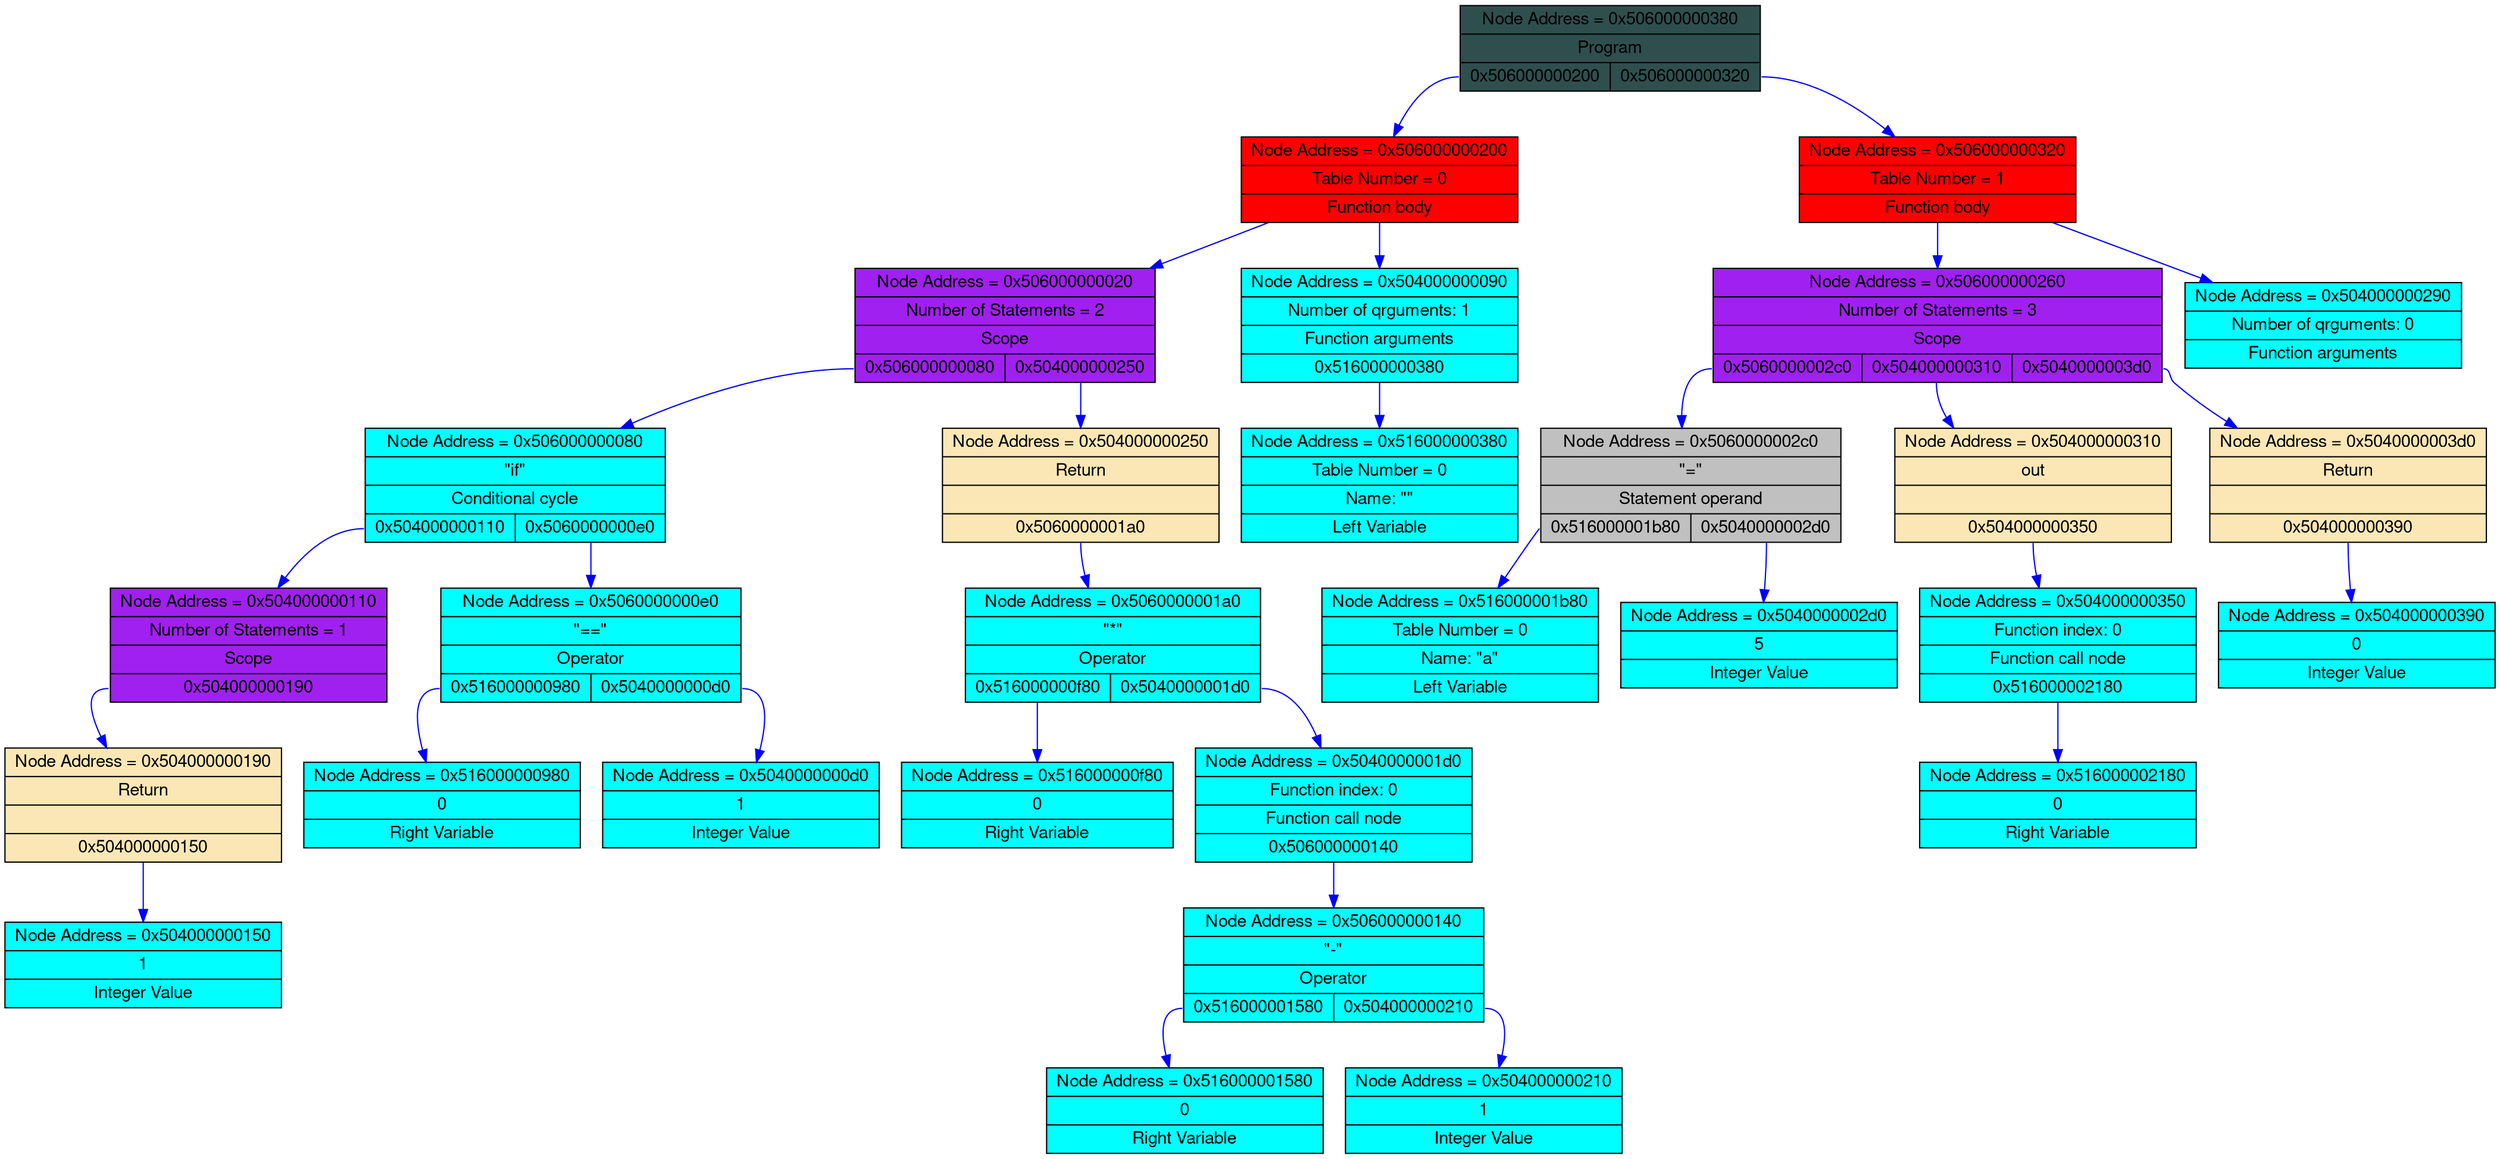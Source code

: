 digraph g {
fontname="Helvetica,Arial,sans-serif"node [fontname="Helvetica,Arial,sans-serif", color = "green"]
graph [
rankdir = "TB"
];
node [
fontisze = "16"
shape = "ellipse"
style = filled
];

"node0" [
rank = 0
"label" = "{<adr> Node Address =  0x506000000380|<value> Program|{<d0>0x506000000200 |<d1>0x506000000320}}"
color="black"
fillcolor="#2F4F4F"
shape = "record"];node0: <d0> -> node1[color = "blue"];

"node1" [
rank = 1
"label" = "{<adr> Node Address =  0x506000000200|<value> Table Number = 0|Function body}"
color="black"
fillcolor="red"
shape = "record"];node1: <d0> -> node2[color = "blue"];

"node2" [
rank = 2
"label" = "{<adr> Node Address =  0x506000000020|<value> Number of Statements = 2|Scope|{<d0>0x506000000080 |<d1>0x504000000250}}"
color="black"
fillcolor="purple"
shape = "record"];node2: <d0> -> node3[color = "blue"];

"node3" [
rank = 3
"label" = "{<adr> Node Address =  0x506000000080|<value> \"if\"|Conditional cycle|{<d0>0x504000000110 |<d1>0x5060000000e0}}"
color="black"
fillcolor="cyan"
shape = "record"];node3: <d0> -> node4[color = "blue"];

"node4" [
rank = 4
"label" = "{<adr> Node Address =  0x504000000110|<value> Number of Statements = 1|Scope|{<d0>0x504000000190}}"
color="black"
fillcolor="purple"
shape = "record"];node4: <d0> -> node5[color = "blue"];

"node5" [
rank = 5
"label" = "{<adr> Node Address =  0x504000000190|<value> Return||{<d0>0x504000000150}}"
color="black"
fillcolor="#FAE7B5"
shape = "record"];node5: <d0> -> node6[color = "blue"];

"node6" [
rank = 6
"label" = "{<adr> Node Address =  0x504000000150|<value> 1|Integer Value}"
color="black"
fillcolor="cyan"
shape = "record"];node3: <d1> -> node7[color = "blue"];

"node7" [
rank = 5
"label" = "{<adr> Node Address =  0x5060000000e0|<value> \"\==\"|Operator|{<d0>0x516000000980 |<d1>0x5040000000d0}}"
color="black"
fillcolor="cyan"
shape = "record"];node7: <d0> -> node8[color = "blue"];

"node8" [
rank = 6
"label" = "{<adr> Node Address =  0x516000000980|<value> 0|Right Variable}"
color="black"
fillcolor="cyan"
shape = "record"];node7: <d1> -> node9[color = "blue"];

"node9" [
rank = 7
"label" = "{<adr> Node Address =  0x5040000000d0|<value> 1|Integer Value}"
color="black"
fillcolor="cyan"
shape = "record"];node2: <d1> -> node10[color = "blue"];

"node10" [
rank = 4
"label" = "{<adr> Node Address =  0x504000000250|<value> Return||{<d0>0x5060000001a0}}"
color="black"
fillcolor="#FAE7B5"
shape = "record"];node10: <d0> -> node11[color = "blue"];

"node11" [
rank = 5
"label" = "{<adr> Node Address =  0x5060000001a0|<value> \"\*\"|Operator|{<d0>0x516000000f80 |<d1>0x5040000001d0}}"
color="black"
fillcolor="cyan"
shape = "record"];node11: <d0> -> node12[color = "blue"];

"node12" [
rank = 6
"label" = "{<adr> Node Address =  0x516000000f80|<value> 0|Right Variable}"
color="black"
fillcolor="cyan"
shape = "record"];node11: <d1> -> node13[color = "blue"];

"node13" [
rank = 7
"label" = "{<adr> Node Address =  0x5040000001d0|<value> Function index: 0|Function call node|{<d0>0x506000000140}}"
color="black"
fillcolor="cyan"
shape = "record"];node13: <d0> -> node14[color = "blue"];

"node14" [
rank = 8
"label" = "{<adr> Node Address =  0x506000000140|<value> \"\-\"|Operator|{<d0>0x516000001580 |<d1>0x504000000210}}"
color="black"
fillcolor="cyan"
shape = "record"];node14: <d0> -> node15[color = "blue"];

"node15" [
rank = 9
"label" = "{<adr> Node Address =  0x516000001580|<value> 0|Right Variable}"
color="black"
fillcolor="cyan"
shape = "record"];node14: <d1> -> node16[color = "blue"];

"node16" [
rank = 10
"label" = "{<adr> Node Address =  0x504000000210|<value> 1|Integer Value}"
color="black"
fillcolor="cyan"
shape = "record"];node1: <d1> -> node17[color = "blue"];

"node17" [
rank = 3
"label" = "{<adr> Node Address =  0x504000000090|<value> Number of qrguments: 1|Function arguments|{<d0>0x516000000380}}"
color="black"
fillcolor="cyan"
shape = "record"];node17: <d0> -> node18[color = "blue"];

"node18" [
rank = 4
"label" = "{<adr> Node Address =  0x516000000380|<value> Table Number = 0|Name: \"\"|Left Variable}"
color="black"
fillcolor="cyan"
shape = "record"];node0: <d1> -> node19[color = "blue"];

"node19" [
rank = 2
"label" = "{<adr> Node Address =  0x506000000320|<value> Table Number = 1|Function body}"
color="black"
fillcolor="red"
shape = "record"];node19: <d0> -> node20[color = "blue"];

"node20" [
rank = 3
"label" = "{<adr> Node Address =  0x506000000260|<value> Number of Statements = 3|Scope|{<d0>0x5060000002c0 |<d1>0x504000000310 |<d2>0x5040000003d0}}"
color="black"
fillcolor="purple"
shape = "record"];node20: <d0> -> node21[color = "blue"];

"node21" [
rank = 4
"label" = "{<adr> Node Address =  0x5060000002c0|<value> \"=\"|Statement operand|{<d0>0x516000001b80 |<d1>0x5040000002d0}}"
color="black"
fillcolor="grey"
shape = "record"];node21: <d0> -> node22[color = "blue"];

"node22" [
rank = 5
"label" = "{<adr> Node Address =  0x516000001b80|<value> Table Number = 0|Name: \"a\"|Left Variable}"
color="black"
fillcolor="cyan"
shape = "record"];node21: <d1> -> node23[color = "blue"];

"node23" [
rank = 6
"label" = "{<adr> Node Address =  0x5040000002d0|<value> 5|Integer Value}"
color="black"
fillcolor="cyan"
shape = "record"];node20: <d1> -> node24[color = "blue"];

"node24" [
rank = 5
"label" = "{<adr> Node Address =  0x504000000310|<value> out||{<d0>0x504000000350}}"
color="black"
fillcolor="#FAE7B5"
shape = "record"];node24: <d0> -> node25[color = "blue"];

"node25" [
rank = 6
"label" = "{<adr> Node Address =  0x504000000350|<value> Function index: 0|Function call node|{<d0>0x516000002180}}"
color="black"
fillcolor="cyan"
shape = "record"];node25: <d0> -> node26[color = "blue"];

"node26" [
rank = 7
"label" = "{<adr> Node Address =  0x516000002180|<value> 0|Right Variable}"
color="black"
fillcolor="cyan"
shape = "record"];node20: <d2> -> node27[color = "blue"];

"node27" [
rank = 6
"label" = "{<adr> Node Address =  0x5040000003d0|<value> Return||{<d0>0x504000000390}}"
color="black"
fillcolor="#FAE7B5"
shape = "record"];node27: <d0> -> node28[color = "blue"];

"node28" [
rank = 7
"label" = "{<adr> Node Address =  0x504000000390|<value> 0|Integer Value}"
color="black"
fillcolor="cyan"
shape = "record"];node19: <d1> -> node29[color = "blue"];

"node29" [
rank = 4
"label" = "{<adr> Node Address =  0x504000000290|<value> Number of qrguments: 0|Function arguments}"
color="black"
fillcolor="cyan"
shape = "record"];}